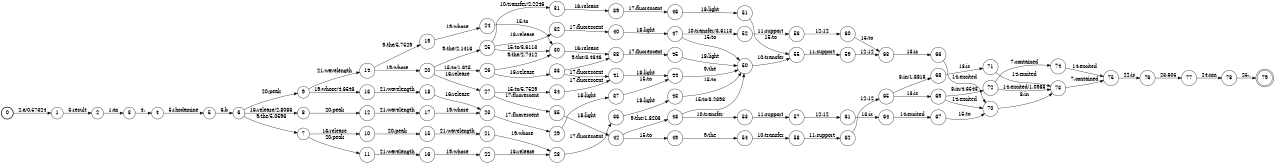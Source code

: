 digraph FST {
rankdir = LR;
size = "8.5,11";
label = "";
center = 1;
orientation = Portrait;
ranksep = "0.4";
nodesep = "0.25";
0 [label = "0", shape = circle, style = bold, fontsize = 14]
	0 -> 1 [label = "2:a/0.57324", fontsize = 14];
1 [label = "1", shape = circle, style = solid, fontsize = 14]
	1 -> 2 [label = "3:result", fontsize = 14];
2 [label = "2", shape = circle, style = solid, fontsize = 14]
	2 -> 3 [label = "1:as", fontsize = 14];
3 [label = "3", shape = circle, style = solid, fontsize = 14]
	3 -> 4 [label = "4:,", fontsize = 14];
4 [label = "4", shape = circle, style = solid, fontsize = 14]
	4 -> 5 [label = "5:rhodamine", fontsize = 14];
5 [label = "5", shape = circle, style = solid, fontsize = 14]
	5 -> 6 [label = "6:b", fontsize = 14];
6 [label = "6", shape = circle, style = solid, fontsize = 14]
	6 -> 7 [label = "9:the/5.0596", fontsize = 14];
	6 -> 8 [label = "16:release/2.8086", fontsize = 14];
	6 -> 9 [label = "20:peak", fontsize = 14];
7 [label = "7", shape = circle, style = solid, fontsize = 14]
	7 -> 10 [label = "16:release", fontsize = 14];
	7 -> 11 [label = "20:peak", fontsize = 14];
8 [label = "8", shape = circle, style = solid, fontsize = 14]
	8 -> 12 [label = "20:peak", fontsize = 14];
9 [label = "9", shape = circle, style = solid, fontsize = 14]
	9 -> 13 [label = "19:whose/4.6543", fontsize = 14];
	9 -> 14 [label = "21:wavelength", fontsize = 14];
10 [label = "10", shape = circle, style = solid, fontsize = 14]
	10 -> 15 [label = "20:peak", fontsize = 14];
11 [label = "11", shape = circle, style = solid, fontsize = 14]
	11 -> 16 [label = "21:wavelength", fontsize = 14];
12 [label = "12", shape = circle, style = solid, fontsize = 14]
	12 -> 17 [label = "21:wavelength", fontsize = 14];
13 [label = "13", shape = circle, style = solid, fontsize = 14]
	13 -> 18 [label = "21:wavelength", fontsize = 14];
14 [label = "14", shape = circle, style = solid, fontsize = 14]
	14 -> 19 [label = "9:the/5.7529", fontsize = 14];
	14 -> 20 [label = "19:whose", fontsize = 14];
15 [label = "15", shape = circle, style = solid, fontsize = 14]
	15 -> 21 [label = "21:wavelength", fontsize = 14];
16 [label = "16", shape = circle, style = solid, fontsize = 14]
	16 -> 22 [label = "19:whose", fontsize = 14];
17 [label = "17", shape = circle, style = solid, fontsize = 14]
	17 -> 23 [label = "19:whose", fontsize = 14];
18 [label = "18", shape = circle, style = solid, fontsize = 14]
	18 -> 23 [label = "16:release", fontsize = 14];
19 [label = "19", shape = circle, style = solid, fontsize = 14]
	19 -> 24 [label = "19:whose", fontsize = 14];
20 [label = "20", shape = circle, style = solid, fontsize = 14]
	20 -> 25 [label = "9:the/2.1416", fontsize = 14];
	20 -> 26 [label = "15:to/1.625", fontsize = 14];
	20 -> 27 [label = "16:release", fontsize = 14];
21 [label = "21", shape = circle, style = solid, fontsize = 14]
	21 -> 28 [label = "19:whose", fontsize = 14];
22 [label = "22", shape = circle, style = solid, fontsize = 14]
	22 -> 28 [label = "16:release", fontsize = 14];
23 [label = "23", shape = circle, style = solid, fontsize = 14]
	23 -> 29 [label = "17:fluorescent", fontsize = 14];
24 [label = "24", shape = circle, style = solid, fontsize = 14]
	24 -> 30 [label = "15:to", fontsize = 14];
25 [label = "25", shape = circle, style = solid, fontsize = 14]
	25 -> 31 [label = "10:transfer/2.2246", fontsize = 14];
	25 -> 30 [label = "15:to/3.6113", fontsize = 14];
	25 -> 32 [label = "16:release", fontsize = 14];
26 [label = "26", shape = circle, style = solid, fontsize = 14]
	26 -> 30 [label = "9:the/2.7412", fontsize = 14];
	26 -> 33 [label = "16:release", fontsize = 14];
27 [label = "27", shape = circle, style = solid, fontsize = 14]
	27 -> 34 [label = "15:to/5.7529", fontsize = 14];
	27 -> 35 [label = "17:fluorescent", fontsize = 14];
28 [label = "28", shape = circle, style = solid, fontsize = 14]
	28 -> 36 [label = "17:fluorescent", fontsize = 14];
29 [label = "29", shape = circle, style = solid, fontsize = 14]
	29 -> 37 [label = "18:light", fontsize = 14];
30 [label = "30", shape = circle, style = solid, fontsize = 14]
	30 -> 38 [label = "16:release", fontsize = 14];
31 [label = "31", shape = circle, style = solid, fontsize = 14]
	31 -> 39 [label = "16:release", fontsize = 14];
32 [label = "32", shape = circle, style = solid, fontsize = 14]
	32 -> 40 [label = "17:fluorescent", fontsize = 14];
33 [label = "33", shape = circle, style = solid, fontsize = 14]
	33 -> 38 [label = "9:the/3.4346", fontsize = 14];
	33 -> 41 [label = "17:fluorescent", fontsize = 14];
34 [label = "34", shape = circle, style = solid, fontsize = 14]
	34 -> 41 [label = "17:fluorescent", fontsize = 14];
35 [label = "35", shape = circle, style = solid, fontsize = 14]
	35 -> 42 [label = "18:light", fontsize = 14];
36 [label = "36", shape = circle, style = solid, fontsize = 14]
	36 -> 43 [label = "18:light", fontsize = 14];
37 [label = "37", shape = circle, style = solid, fontsize = 14]
	37 -> 44 [label = "15:to", fontsize = 14];
38 [label = "38", shape = circle, style = solid, fontsize = 14]
	38 -> 45 [label = "17:fluorescent", fontsize = 14];
39 [label = "39", shape = circle, style = solid, fontsize = 14]
	39 -> 46 [label = "17:fluorescent", fontsize = 14];
40 [label = "40", shape = circle, style = solid, fontsize = 14]
	40 -> 47 [label = "18:light", fontsize = 14];
41 [label = "41", shape = circle, style = solid, fontsize = 14]
	41 -> 44 [label = "18:light", fontsize = 14];
42 [label = "42", shape = circle, style = solid, fontsize = 14]
	42 -> 48 [label = "9:the/1.8203", fontsize = 14];
	42 -> 49 [label = "15:to", fontsize = 14];
43 [label = "43", shape = circle, style = solid, fontsize = 14]
	43 -> 50 [label = "15:to", fontsize = 14];
44 [label = "44", shape = circle, style = solid, fontsize = 14]
	44 -> 50 [label = "9:the", fontsize = 14];
45 [label = "45", shape = circle, style = solid, fontsize = 14]
	45 -> 50 [label = "18:light", fontsize = 14];
46 [label = "46", shape = circle, style = solid, fontsize = 14]
	46 -> 51 [label = "18:light", fontsize = 14];
47 [label = "47", shape = circle, style = solid, fontsize = 14]
	47 -> 52 [label = "10:transfer/3.6113", fontsize = 14];
	47 -> 50 [label = "15:to", fontsize = 14];
48 [label = "48", shape = circle, style = solid, fontsize = 14]
	48 -> 53 [label = "10:transfer", fontsize = 14];
	48 -> 50 [label = "15:to/3.2393", fontsize = 14];
49 [label = "49", shape = circle, style = solid, fontsize = 14]
	49 -> 54 [label = "9:the", fontsize = 14];
50 [label = "50", shape = circle, style = solid, fontsize = 14]
	50 -> 55 [label = "10:transfer", fontsize = 14];
51 [label = "51", shape = circle, style = solid, fontsize = 14]
	51 -> 55 [label = "15:to", fontsize = 14];
52 [label = "52", shape = circle, style = solid, fontsize = 14]
	52 -> 56 [label = "11:support", fontsize = 14];
53 [label = "53", shape = circle, style = solid, fontsize = 14]
	53 -> 57 [label = "11:support", fontsize = 14];
54 [label = "54", shape = circle, style = solid, fontsize = 14]
	54 -> 58 [label = "10:transfer", fontsize = 14];
55 [label = "55", shape = circle, style = solid, fontsize = 14]
	55 -> 59 [label = "11:support", fontsize = 14];
56 [label = "56", shape = circle, style = solid, fontsize = 14]
	56 -> 60 [label = "12:12", fontsize = 14];
57 [label = "57", shape = circle, style = solid, fontsize = 14]
	57 -> 61 [label = "12:12", fontsize = 14];
58 [label = "58", shape = circle, style = solid, fontsize = 14]
	58 -> 62 [label = "11:support", fontsize = 14];
59 [label = "59", shape = circle, style = solid, fontsize = 14]
	59 -> 63 [label = "12:12", fontsize = 14];
60 [label = "60", shape = circle, style = solid, fontsize = 14]
	60 -> 63 [label = "15:to", fontsize = 14];
61 [label = "61", shape = circle, style = solid, fontsize = 14]
	61 -> 64 [label = "13:is", fontsize = 14];
62 [label = "62", shape = circle, style = solid, fontsize = 14]
	62 -> 65 [label = "12:12", fontsize = 14];
63 [label = "63", shape = circle, style = solid, fontsize = 14]
	63 -> 66 [label = "13:is", fontsize = 14];
64 [label = "64", shape = circle, style = solid, fontsize = 14]
	64 -> 67 [label = "14:excited", fontsize = 14];
65 [label = "65", shape = circle, style = solid, fontsize = 14]
	65 -> 68 [label = "8:in/1.8818", fontsize = 14];
	65 -> 69 [label = "13:is", fontsize = 14];
66 [label = "66", shape = circle, style = solid, fontsize = 14]
	66 -> 70 [label = "14:excited", fontsize = 14];
67 [label = "67", shape = circle, style = solid, fontsize = 14]
	67 -> 70 [label = "15:to", fontsize = 14];
68 [label = "68", shape = circle, style = solid, fontsize = 14]
	68 -> 71 [label = "13:is", fontsize = 14];
69 [label = "69", shape = circle, style = solid, fontsize = 14]
	69 -> 72 [label = "8:in/4.6543", fontsize = 14];
	69 -> 70 [label = "14:excited", fontsize = 14];
70 [label = "70", shape = circle, style = solid, fontsize = 14]
	70 -> 73 [label = "8:in", fontsize = 14];
71 [label = "71", shape = circle, style = solid, fontsize = 14]
	71 -> 73 [label = "14:excited", fontsize = 14];
72 [label = "72", shape = circle, style = solid, fontsize = 14]
	72 -> 74 [label = "7:contained", fontsize = 14];
	72 -> 73 [label = "14:excited/1.0986", fontsize = 14];
73 [label = "73", shape = circle, style = solid, fontsize = 14]
	73 -> 75 [label = "7:contained", fontsize = 14];
74 [label = "74", shape = circle, style = solid, fontsize = 14]
	74 -> 75 [label = "14:excited", fontsize = 14];
75 [label = "75", shape = circle, style = solid, fontsize = 14]
	75 -> 76 [label = "22:is", fontsize = 14];
76 [label = "76", shape = circle, style = solid, fontsize = 14]
	76 -> 77 [label = "23:605", fontsize = 14];
77 [label = "77", shape = circle, style = solid, fontsize = 14]
	77 -> 78 [label = "24:nm", fontsize = 14];
78 [label = "78", shape = circle, style = solid, fontsize = 14]
	78 -> 79 [label = "25:.", fontsize = 14];
79 [label = "79", shape = doublecircle, style = solid, fontsize = 14]
}
